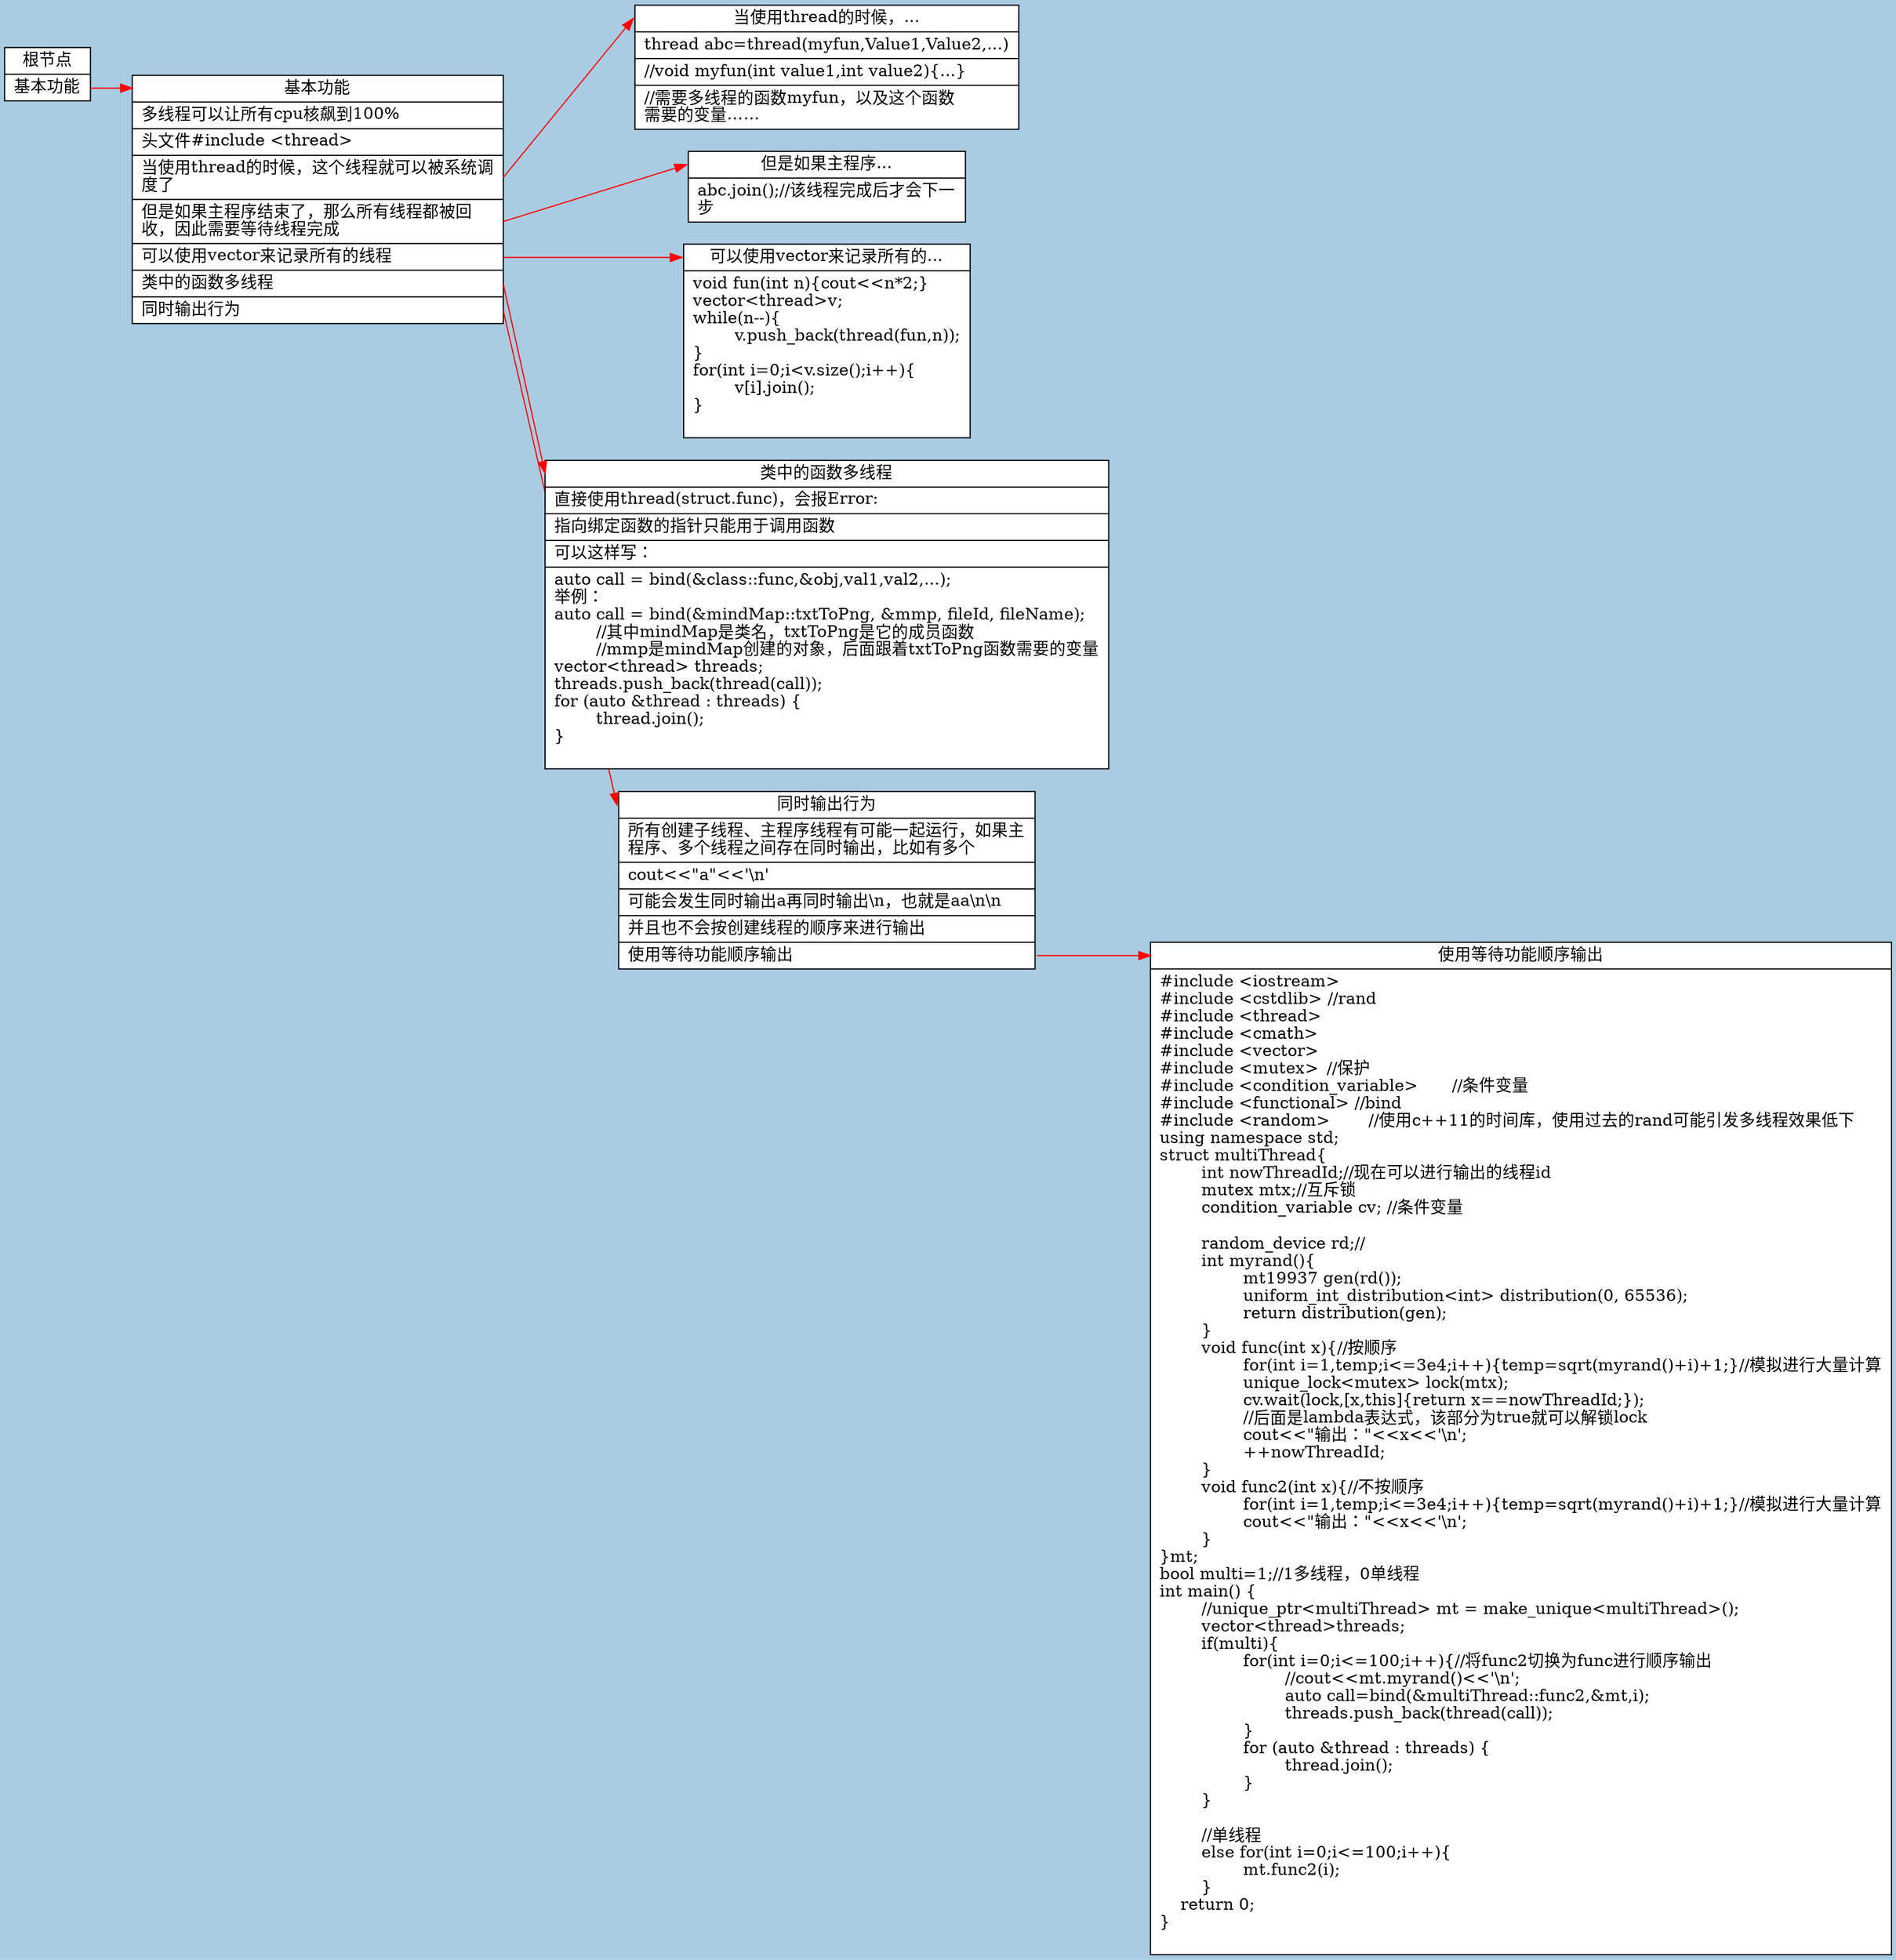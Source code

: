 digraph g{
graph [
	rankdir="LR";
	bgcolor="#A9CCE3"
	splines=false;
];
node [
	style = "filled"
	shape = "record"
	fillcolor = "white"
];
edge [
	color="red"
];
"node0" [
label = "<f0> 根节点| <f1> 基本功能\l"
];
"node1" [
label = "<f0> 基本功能| <f2> 多线程可以让所有cpu核飙到100%\l| <f3> 头文件#include&nbsp;&lt;thread&gt;\l| <f4> 当使用thread的时候，这个线程就可以被系统调\l度了\l| <f8> 但是如果主程序结束了，那么所有线程都被回\l收，因此需要等待线程完成\l| <f10> 可以使用vector来记录所有的线程\l| <f12> 类中的函数多线程\l| <f17> 同时输出行为\l"
];
"node17" [
label = "<f0> 同时输出行为| <f18> 所有创建子线程、主程序线程有可能一起运行，如果主\l程序、多个线程之间存在同时输出，比如有多个\l| <f19> cout&lt;&lt;&quot;a&quot;&lt;&lt;'\\n'\l| <f20> 可能会发生同时输出a再同时输出\\n，也就是aa\\n\\n\l| <f21> 并且也不会按创建线程的顺序来进行输出\l| <f22> 使用等待功能顺序输出\l"
];
"node12" [
label = "<f0> 类中的函数多线程| <f13> 直接使用thread(struct.func)，会报Error:\l| <f14> 指向绑定函数的指针只能用于调用函数\l| <f15> 可以这样写：\l| <f16> auto&nbsp;call&nbsp;=&nbsp;bind(&class::func,&obj,val1,val2,...);\l举例：\lauto&nbsp;call&nbsp;=&nbsp;bind(&mindMap::txtToPng,&nbsp;&mmp,&nbsp;fileId,&nbsp;fileName);\l&#9;//其中mindMap是类名，txtToPng是它的成员函数\l&#9;//mmp是mindMap创建的对象，后面跟着txtToPng函数需要的变量\lvector&lt;thread&gt;&nbsp;threads;&nbsp;\lthreads.push_back(thread(call));\lfor&nbsp;(auto&nbsp;&thread&nbsp;:&nbsp;threads)&nbsp;&#123;\l&#9;thread.join();\l&#125;\l\l"
];
"node10" [
label = "<f0> 可以使用vector来记录所有的...| <f11> void&nbsp;fun(int&nbsp;n)&#123;cout&lt;&lt;n*2;&#125;\lvector&lt;thread&gt;v;\lwhile(n--)&#123;\l&#9;v.push_back(thread(fun,n));\l&#125;\lfor(int&nbsp;i=0;i&lt;v.size();i++)&#123;\l&#9;v[i].join();\l&#125;\l\l"
];
"node8" [
label = "<f0> 但是如果主程序...| <f9> abc.join();//该线程完成后才会下一\l步\l"
];
"node4" [
label = "<f0> 当使用thread的时候，...| <f5> thread&nbsp;abc=thread(myfun,Value1,Value2,...)\l| <f6> //void&nbsp;myfun(int&nbsp;value1,int&nbsp;value2)&#123;...&#125;\l| <f7> //需要多线程的函数myfun，以及这个函数\l需要的变量……\l"
];
"node22" [
label = "<f0> 使用等待功能顺序输出| <f23> #include&nbsp;&lt;iostream&gt;\l#include&nbsp;&lt;cstdlib&gt;&nbsp;//rand\l#include&nbsp;&lt;thread&gt;&#9;\l#include&nbsp;&lt;cmath&gt;\l#include&nbsp;&lt;vector&gt;\l#include&nbsp;&lt;mutex&gt;&#9;//保护\l#include&nbsp;&lt;condition_variable&gt;&#9;//条件变量\l#include&nbsp;&lt;functional&gt;&nbsp;//bind\l#include&nbsp;&lt;random&gt;&#9;//使用c++11的时间库，使用过去的rand可能引发多线程效果低下\lusing&nbsp;namespace&nbsp;std;\lstruct&nbsp;multiThread&#123;\l&#9;int&nbsp;nowThreadId;//现在可以进行输出的线程id\l&#9;mutex&nbsp;mtx;//互斥锁\l&#9;condition_variable&nbsp;cv;&nbsp;//条件变量\l\l&#9;random_device&nbsp;rd;//\l&#9;int&nbsp;myrand()&#123;\l&#9;&#9;mt19937&nbsp;gen(rd());&nbsp;\l&#9;&#9;uniform_int_distribution&lt;int&gt;&nbsp;distribution(0,&nbsp;65536);\l&#9;&#9;return&nbsp;distribution(gen);\l&#9;&#125;\l&#9;void&nbsp;func(int&nbsp;x)&#123;//按顺序\l&#9;&#9;for(int&nbsp;i=1,temp;i&lt;=3e4;i++)&#123;temp=sqrt(myrand()+i)+1;&#125;//模拟进行大量计算\l&#9;&#9;unique_lock&lt;mutex&gt;&nbsp;lock(mtx);\l&#9;&#9;cv.wait(lock,[x,this]&#123;return&nbsp;x==nowThreadId;&#125;);\l&#9;&#9;//后面是lambda表达式，该部分为true就可以解锁lock\l&#9;&#9;cout&lt;&lt;&quot;输出：&quot;&lt;&lt;x&lt;&lt;'\\n';\l&#9;&#9;++nowThreadId;\l&#9;&#125;\l&#9;void&nbsp;func2(int&nbsp;x)&#123;//不按顺序\l&#9;&#9;for(int&nbsp;i=1,temp;i&lt;=3e4;i++)&#123;temp=sqrt(myrand()+i)+1;&#125;//模拟进行大量计算\l&#9;&#9;cout&lt;&lt;&quot;输出：&quot;&lt;&lt;x&lt;&lt;'\\n';\l&#9;&#125;\l&#125;mt;\lbool&nbsp;multi=1;//1多线程，0单线程\lint&nbsp;main()&nbsp;&#123;\l&#9;//unique_ptr&lt;multiThread&gt;&nbsp;mt&nbsp;=&nbsp;make_unique&lt;multiThread&gt;();\l&#9;vector&lt;thread&gt;threads;\l&#9;if(multi)&#123;\l&#9;&#9;for(int&nbsp;i=0;i&lt;=100;i++)&#123;//将func2切换为func进行顺序输出\l&#9;&#9;&#9;//cout&lt;&lt;mt.myrand()&lt;&lt;'\\n';\l&#9;&#9;&#9;auto&nbsp;call=bind(&multiThread::func2,&mt,i);\l&#9;&#9;&#9;threads.push_back(thread(call));\l&#9;&#9;&#125;\l&#9;&#9;for&nbsp;(auto&nbsp;&thread&nbsp;:&nbsp;threads)&nbsp;&#123;\l&#9;&#9;&#9;thread.join();\l&#9;&#9;&#125;\l&#9;&#125;\l&#9;\l&#9;//单线程\l&#9;else&nbsp;for(int&nbsp;i=0;i&lt;=100;i++)&#123;\l&#9;&#9;mt.func2(i);\l&#9;&#125;\l&nbsp;&nbsp;&nbsp;&nbsp;return&nbsp;0;\l&#125;\l\l"
];
"node0":f1 -> "node1":f0 [
id = 6
];
"node1":f17 -> "node17":f0 [
id = 7
];
"node1":f12 -> "node12":f0 [
id = 8
];
"node1":f10 -> "node10":f0 [
id = 9
];
"node1":f8 -> "node8":f0 [
id = 10
];
"node1":f4 -> "node4":f0 [
id = 11
];
"node17":f22 -> "node22":f0 [
id = 19
];
}
